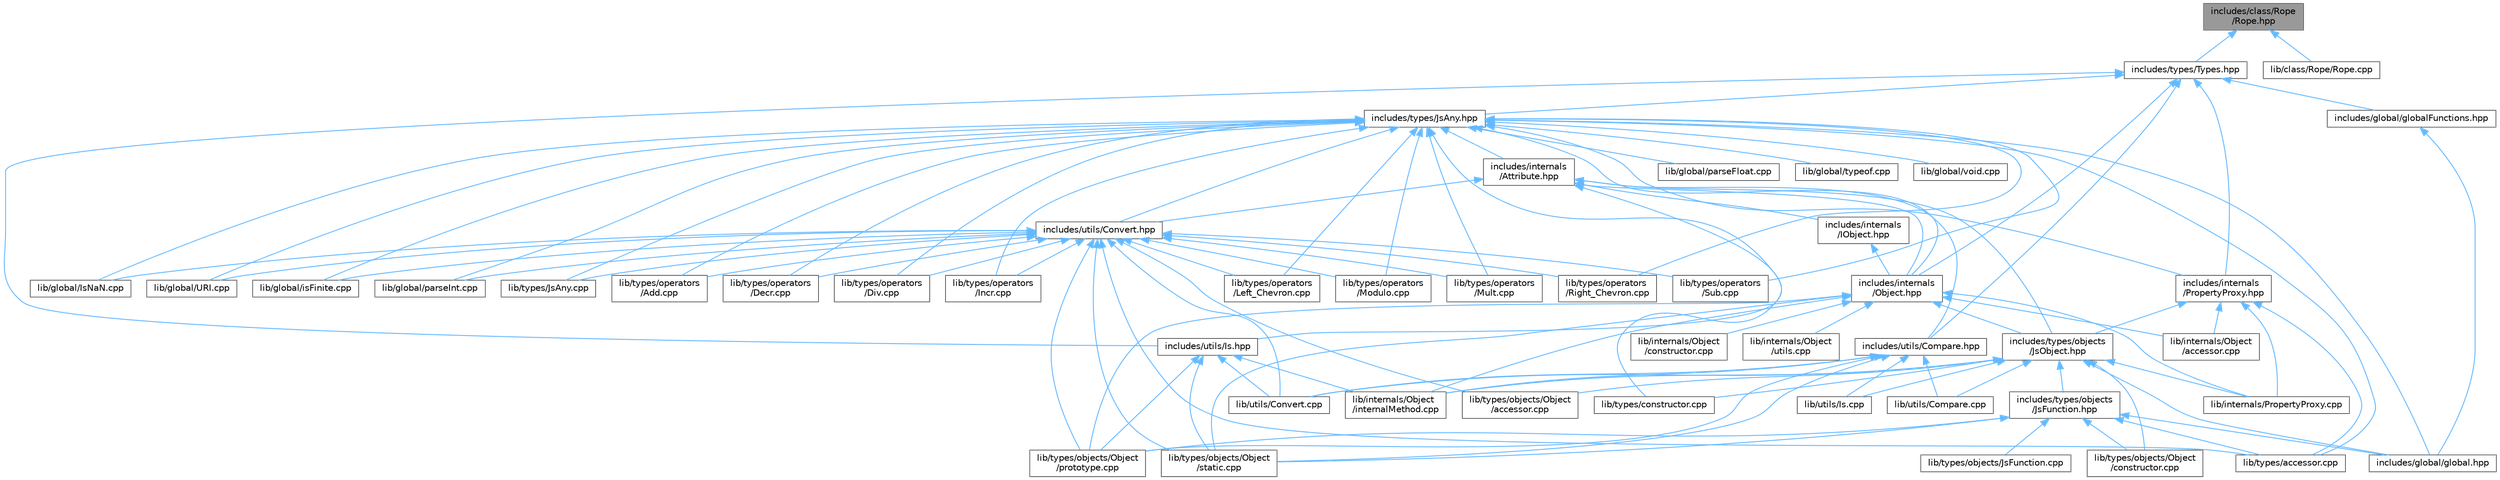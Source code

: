 digraph "includes/class/Rope/Rope.hpp"
{
 // LATEX_PDF_SIZE
  bgcolor="transparent";
  edge [fontname=Helvetica,fontsize=10,labelfontname=Helvetica,labelfontsize=10];
  node [fontname=Helvetica,fontsize=10,shape=box,height=0.2,width=0.4];
  Node1 [id="Node000001",label="includes/class/Rope\l/Rope.hpp",height=0.2,width=0.4,color="gray40", fillcolor="grey60", style="filled", fontcolor="black",tooltip=" "];
  Node1 -> Node2 [id="edge1_Node000001_Node000002",dir="back",color="steelblue1",style="solid",tooltip=" "];
  Node2 [id="Node000002",label="includes/types/Types.hpp",height=0.2,width=0.4,color="grey40", fillcolor="white", style="filled",URL="$Types_8hpp.html",tooltip=" "];
  Node2 -> Node3 [id="edge2_Node000002_Node000003",dir="back",color="steelblue1",style="solid",tooltip=" "];
  Node3 [id="Node000003",label="includes/global/globalFunctions.hpp",height=0.2,width=0.4,color="grey40", fillcolor="white", style="filled",URL="$globalFunctions_8hpp.html",tooltip=" "];
  Node3 -> Node4 [id="edge3_Node000003_Node000004",dir="back",color="steelblue1",style="solid",tooltip=" "];
  Node4 [id="Node000004",label="includes/global/global.hpp",height=0.2,width=0.4,color="grey40", fillcolor="white", style="filled",URL="$global_8hpp.html",tooltip=" "];
  Node2 -> Node5 [id="edge4_Node000002_Node000005",dir="back",color="steelblue1",style="solid",tooltip=" "];
  Node5 [id="Node000005",label="includes/internals\l/Object.hpp",height=0.2,width=0.4,color="grey40", fillcolor="white", style="filled",URL="$Object_8hpp.html",tooltip=" "];
  Node5 -> Node6 [id="edge5_Node000005_Node000006",dir="back",color="steelblue1",style="solid",tooltip=" "];
  Node6 [id="Node000006",label="includes/types/objects\l/JsObject.hpp",height=0.2,width=0.4,color="grey40", fillcolor="white", style="filled",URL="$JsObject_8hpp.html",tooltip=" "];
  Node6 -> Node4 [id="edge6_Node000006_Node000004",dir="back",color="steelblue1",style="solid",tooltip=" "];
  Node6 -> Node7 [id="edge7_Node000006_Node000007",dir="back",color="steelblue1",style="solid",tooltip=" "];
  Node7 [id="Node000007",label="includes/types/objects\l/JsFunction.hpp",height=0.2,width=0.4,color="grey40", fillcolor="white", style="filled",URL="$JsFunction_8hpp.html",tooltip=" "];
  Node7 -> Node4 [id="edge8_Node000007_Node000004",dir="back",color="steelblue1",style="solid",tooltip=" "];
  Node7 -> Node8 [id="edge9_Node000007_Node000008",dir="back",color="steelblue1",style="solid",tooltip=" "];
  Node8 [id="Node000008",label="lib/types/accessor.cpp",height=0.2,width=0.4,color="grey40", fillcolor="white", style="filled",URL="$types_2accessor_8cpp.html",tooltip=" "];
  Node7 -> Node9 [id="edge10_Node000007_Node000009",dir="back",color="steelblue1",style="solid",tooltip=" "];
  Node9 [id="Node000009",label="lib/types/objects/JsFunction.cpp",height=0.2,width=0.4,color="grey40", fillcolor="white", style="filled",URL="$JsFunction_8cpp.html",tooltip=" "];
  Node7 -> Node10 [id="edge11_Node000007_Node000010",dir="back",color="steelblue1",style="solid",tooltip=" "];
  Node10 [id="Node000010",label="lib/types/objects/Object\l/constructor.cpp",height=0.2,width=0.4,color="grey40", fillcolor="white", style="filled",URL="$types_2objects_2Object_2constructor_8cpp.html",tooltip=" "];
  Node7 -> Node11 [id="edge12_Node000007_Node000011",dir="back",color="steelblue1",style="solid",tooltip=" "];
  Node11 [id="Node000011",label="lib/types/objects/Object\l/prototype.cpp",height=0.2,width=0.4,color="grey40", fillcolor="white", style="filled",URL="$prototype_8cpp.html",tooltip=" "];
  Node7 -> Node12 [id="edge13_Node000007_Node000012",dir="back",color="steelblue1",style="solid",tooltip=" "];
  Node12 [id="Node000012",label="lib/types/objects/Object\l/static.cpp",height=0.2,width=0.4,color="grey40", fillcolor="white", style="filled",URL="$static_8cpp.html",tooltip=" "];
  Node6 -> Node13 [id="edge14_Node000006_Node000013",dir="back",color="steelblue1",style="solid",tooltip=" "];
  Node13 [id="Node000013",label="lib/internals/Object\l/internalMethod.cpp",height=0.2,width=0.4,color="grey40", fillcolor="white", style="filled",URL="$internalMethod_8cpp.html",tooltip=" "];
  Node6 -> Node14 [id="edge15_Node000006_Node000014",dir="back",color="steelblue1",style="solid",tooltip=" "];
  Node14 [id="Node000014",label="lib/internals/PropertyProxy.cpp",height=0.2,width=0.4,color="grey40", fillcolor="white", style="filled",URL="$PropertyProxy_8cpp.html",tooltip=" "];
  Node6 -> Node15 [id="edge16_Node000006_Node000015",dir="back",color="steelblue1",style="solid",tooltip=" "];
  Node15 [id="Node000015",label="lib/types/constructor.cpp",height=0.2,width=0.4,color="grey40", fillcolor="white", style="filled",URL="$types_2constructor_8cpp.html",tooltip=" "];
  Node6 -> Node16 [id="edge17_Node000006_Node000016",dir="back",color="steelblue1",style="solid",tooltip=" "];
  Node16 [id="Node000016",label="lib/types/objects/Object\l/accessor.cpp",height=0.2,width=0.4,color="grey40", fillcolor="white", style="filled",URL="$types_2objects_2Object_2accessor_8cpp.html",tooltip=" "];
  Node6 -> Node10 [id="edge18_Node000006_Node000010",dir="back",color="steelblue1",style="solid",tooltip=" "];
  Node6 -> Node17 [id="edge19_Node000006_Node000017",dir="back",color="steelblue1",style="solid",tooltip=" "];
  Node17 [id="Node000017",label="lib/utils/Compare.cpp",height=0.2,width=0.4,color="grey40", fillcolor="white", style="filled",URL="$Compare_8cpp.html",tooltip=" "];
  Node6 -> Node18 [id="edge20_Node000006_Node000018",dir="back",color="steelblue1",style="solid",tooltip=" "];
  Node18 [id="Node000018",label="lib/utils/Convert.cpp",height=0.2,width=0.4,color="grey40", fillcolor="white", style="filled",URL="$Convert_8cpp.html",tooltip=" "];
  Node6 -> Node19 [id="edge21_Node000006_Node000019",dir="back",color="steelblue1",style="solid",tooltip=" "];
  Node19 [id="Node000019",label="lib/utils/Is.cpp",height=0.2,width=0.4,color="grey40", fillcolor="white", style="filled",URL="$Is_8cpp.html",tooltip=" "];
  Node5 -> Node20 [id="edge22_Node000005_Node000020",dir="back",color="steelblue1",style="solid",tooltip=" "];
  Node20 [id="Node000020",label="lib/internals/Object\l/accessor.cpp",height=0.2,width=0.4,color="grey40", fillcolor="white", style="filled",URL="$internals_2Object_2accessor_8cpp.html",tooltip=" "];
  Node5 -> Node21 [id="edge23_Node000005_Node000021",dir="back",color="steelblue1",style="solid",tooltip=" "];
  Node21 [id="Node000021",label="lib/internals/Object\l/constructor.cpp",height=0.2,width=0.4,color="grey40", fillcolor="white", style="filled",URL="$internals_2Object_2constructor_8cpp.html",tooltip=" "];
  Node5 -> Node13 [id="edge24_Node000005_Node000013",dir="back",color="steelblue1",style="solid",tooltip=" "];
  Node5 -> Node22 [id="edge25_Node000005_Node000022",dir="back",color="steelblue1",style="solid",tooltip=" "];
  Node22 [id="Node000022",label="lib/internals/Object\l/utils.cpp",height=0.2,width=0.4,color="grey40", fillcolor="white", style="filled",URL="$utils_8cpp.html",tooltip=" "];
  Node5 -> Node14 [id="edge26_Node000005_Node000014",dir="back",color="steelblue1",style="solid",tooltip=" "];
  Node5 -> Node11 [id="edge27_Node000005_Node000011",dir="back",color="steelblue1",style="solid",tooltip=" "];
  Node5 -> Node12 [id="edge28_Node000005_Node000012",dir="back",color="steelblue1",style="solid",tooltip=" "];
  Node2 -> Node23 [id="edge29_Node000002_Node000023",dir="back",color="steelblue1",style="solid",tooltip=" "];
  Node23 [id="Node000023",label="includes/internals\l/PropertyProxy.hpp",height=0.2,width=0.4,color="grey40", fillcolor="white", style="filled",URL="$PropertyProxy_8hpp.html",tooltip=" "];
  Node23 -> Node6 [id="edge30_Node000023_Node000006",dir="back",color="steelblue1",style="solid",tooltip=" "];
  Node23 -> Node20 [id="edge31_Node000023_Node000020",dir="back",color="steelblue1",style="solid",tooltip=" "];
  Node23 -> Node14 [id="edge32_Node000023_Node000014",dir="back",color="steelblue1",style="solid",tooltip=" "];
  Node23 -> Node8 [id="edge33_Node000023_Node000008",dir="back",color="steelblue1",style="solid",tooltip=" "];
  Node2 -> Node24 [id="edge34_Node000002_Node000024",dir="back",color="steelblue1",style="solid",tooltip=" "];
  Node24 [id="Node000024",label="includes/types/JsAny.hpp",height=0.2,width=0.4,color="grey40", fillcolor="white", style="filled",URL="$JsAny_8hpp.html",tooltip=" "];
  Node24 -> Node4 [id="edge35_Node000024_Node000004",dir="back",color="steelblue1",style="solid",tooltip=" "];
  Node24 -> Node25 [id="edge36_Node000024_Node000025",dir="back",color="steelblue1",style="solid",tooltip=" "];
  Node25 [id="Node000025",label="includes/internals\l/Attribute.hpp",height=0.2,width=0.4,color="grey40", fillcolor="white", style="filled",URL="$Attribute_8hpp.html",tooltip=" "];
  Node25 -> Node26 [id="edge37_Node000025_Node000026",dir="back",color="steelblue1",style="solid",tooltip=" "];
  Node26 [id="Node000026",label="includes/internals\l/IObject.hpp",height=0.2,width=0.4,color="grey40", fillcolor="white", style="filled",URL="$IObject_8hpp.html",tooltip=" "];
  Node26 -> Node5 [id="edge38_Node000026_Node000005",dir="back",color="steelblue1",style="solid",tooltip=" "];
  Node25 -> Node5 [id="edge39_Node000025_Node000005",dir="back",color="steelblue1",style="solid",tooltip=" "];
  Node25 -> Node6 [id="edge40_Node000025_Node000006",dir="back",color="steelblue1",style="solid",tooltip=" "];
  Node25 -> Node27 [id="edge41_Node000025_Node000027",dir="back",color="steelblue1",style="solid",tooltip=" "];
  Node27 [id="Node000027",label="includes/utils/Compare.hpp",height=0.2,width=0.4,color="grey40", fillcolor="white", style="filled",URL="$Compare_8hpp.html",tooltip=" "];
  Node27 -> Node13 [id="edge42_Node000027_Node000013",dir="back",color="steelblue1",style="solid",tooltip=" "];
  Node27 -> Node11 [id="edge43_Node000027_Node000011",dir="back",color="steelblue1",style="solid",tooltip=" "];
  Node27 -> Node12 [id="edge44_Node000027_Node000012",dir="back",color="steelblue1",style="solid",tooltip=" "];
  Node27 -> Node17 [id="edge45_Node000027_Node000017",dir="back",color="steelblue1",style="solid",tooltip=" "];
  Node27 -> Node18 [id="edge46_Node000027_Node000018",dir="back",color="steelblue1",style="solid",tooltip=" "];
  Node27 -> Node19 [id="edge47_Node000027_Node000019",dir="back",color="steelblue1",style="solid",tooltip=" "];
  Node25 -> Node28 [id="edge48_Node000025_Node000028",dir="back",color="steelblue1",style="solid",tooltip=" "];
  Node28 [id="Node000028",label="includes/utils/Convert.hpp",height=0.2,width=0.4,color="grey40", fillcolor="white", style="filled",URL="$Convert_8hpp.html",tooltip=" "];
  Node28 -> Node29 [id="edge49_Node000028_Node000029",dir="back",color="steelblue1",style="solid",tooltip=" "];
  Node29 [id="Node000029",label="lib/global/IsNaN.cpp",height=0.2,width=0.4,color="grey40", fillcolor="white", style="filled",URL="$IsNaN_8cpp.html",tooltip=" "];
  Node28 -> Node30 [id="edge50_Node000028_Node000030",dir="back",color="steelblue1",style="solid",tooltip=" "];
  Node30 [id="Node000030",label="lib/global/URI.cpp",height=0.2,width=0.4,color="grey40", fillcolor="white", style="filled",URL="$URI_8cpp.html",tooltip=" "];
  Node28 -> Node31 [id="edge51_Node000028_Node000031",dir="back",color="steelblue1",style="solid",tooltip=" "];
  Node31 [id="Node000031",label="lib/global/isFinite.cpp",height=0.2,width=0.4,color="grey40", fillcolor="white", style="filled",URL="$isFinite_8cpp.html",tooltip=" "];
  Node28 -> Node32 [id="edge52_Node000028_Node000032",dir="back",color="steelblue1",style="solid",tooltip=" "];
  Node32 [id="Node000032",label="lib/global/parseInt.cpp",height=0.2,width=0.4,color="grey40", fillcolor="white", style="filled",URL="$parseInt_8cpp.html",tooltip=" "];
  Node28 -> Node33 [id="edge53_Node000028_Node000033",dir="back",color="steelblue1",style="solid",tooltip=" "];
  Node33 [id="Node000033",label="lib/types/JsAny.cpp",height=0.2,width=0.4,color="grey40", fillcolor="white", style="filled",URL="$JsAny_8cpp.html",tooltip=" "];
  Node28 -> Node8 [id="edge54_Node000028_Node000008",dir="back",color="steelblue1",style="solid",tooltip=" "];
  Node28 -> Node16 [id="edge55_Node000028_Node000016",dir="back",color="steelblue1",style="solid",tooltip=" "];
  Node28 -> Node11 [id="edge56_Node000028_Node000011",dir="back",color="steelblue1",style="solid",tooltip=" "];
  Node28 -> Node12 [id="edge57_Node000028_Node000012",dir="back",color="steelblue1",style="solid",tooltip=" "];
  Node28 -> Node34 [id="edge58_Node000028_Node000034",dir="back",color="steelblue1",style="solid",tooltip=" "];
  Node34 [id="Node000034",label="lib/types/operators\l/Add.cpp",height=0.2,width=0.4,color="grey40", fillcolor="white", style="filled",URL="$Add_8cpp.html",tooltip=" "];
  Node28 -> Node35 [id="edge59_Node000028_Node000035",dir="back",color="steelblue1",style="solid",tooltip=" "];
  Node35 [id="Node000035",label="lib/types/operators\l/Decr.cpp",height=0.2,width=0.4,color="grey40", fillcolor="white", style="filled",URL="$Decr_8cpp.html",tooltip=" "];
  Node28 -> Node36 [id="edge60_Node000028_Node000036",dir="back",color="steelblue1",style="solid",tooltip=" "];
  Node36 [id="Node000036",label="lib/types/operators\l/Div.cpp",height=0.2,width=0.4,color="grey40", fillcolor="white", style="filled",URL="$Div_8cpp.html",tooltip=" "];
  Node28 -> Node37 [id="edge61_Node000028_Node000037",dir="back",color="steelblue1",style="solid",tooltip=" "];
  Node37 [id="Node000037",label="lib/types/operators\l/Incr.cpp",height=0.2,width=0.4,color="grey40", fillcolor="white", style="filled",URL="$Incr_8cpp.html",tooltip=" "];
  Node28 -> Node38 [id="edge62_Node000028_Node000038",dir="back",color="steelblue1",style="solid",tooltip=" "];
  Node38 [id="Node000038",label="lib/types/operators\l/Left_Chevron.cpp",height=0.2,width=0.4,color="grey40", fillcolor="white", style="filled",URL="$Left__Chevron_8cpp.html",tooltip=" "];
  Node28 -> Node39 [id="edge63_Node000028_Node000039",dir="back",color="steelblue1",style="solid",tooltip=" "];
  Node39 [id="Node000039",label="lib/types/operators\l/Modulo.cpp",height=0.2,width=0.4,color="grey40", fillcolor="white", style="filled",URL="$Modulo_8cpp.html",tooltip=" "];
  Node28 -> Node40 [id="edge64_Node000028_Node000040",dir="back",color="steelblue1",style="solid",tooltip=" "];
  Node40 [id="Node000040",label="lib/types/operators\l/Mult.cpp",height=0.2,width=0.4,color="grey40", fillcolor="white", style="filled",URL="$Mult_8cpp.html",tooltip=" "];
  Node28 -> Node41 [id="edge65_Node000028_Node000041",dir="back",color="steelblue1",style="solid",tooltip=" "];
  Node41 [id="Node000041",label="lib/types/operators\l/Right_Chevron.cpp",height=0.2,width=0.4,color="grey40", fillcolor="white", style="filled",URL="$Right__Chevron_8cpp.html",tooltip=" "];
  Node28 -> Node42 [id="edge66_Node000028_Node000042",dir="back",color="steelblue1",style="solid",tooltip=" "];
  Node42 [id="Node000042",label="lib/types/operators\l/Sub.cpp",height=0.2,width=0.4,color="grey40", fillcolor="white", style="filled",URL="$Sub_8cpp.html",tooltip=" "];
  Node28 -> Node18 [id="edge67_Node000028_Node000018",dir="back",color="steelblue1",style="solid",tooltip=" "];
  Node25 -> Node43 [id="edge68_Node000025_Node000043",dir="back",color="steelblue1",style="solid",tooltip=" "];
  Node43 [id="Node000043",label="includes/utils/Is.hpp",height=0.2,width=0.4,color="grey40", fillcolor="white", style="filled",URL="$Is_8hpp.html",tooltip=" "];
  Node43 -> Node13 [id="edge69_Node000043_Node000013",dir="back",color="steelblue1",style="solid",tooltip=" "];
  Node43 -> Node11 [id="edge70_Node000043_Node000011",dir="back",color="steelblue1",style="solid",tooltip=" "];
  Node43 -> Node12 [id="edge71_Node000043_Node000012",dir="back",color="steelblue1",style="solid",tooltip=" "];
  Node43 -> Node18 [id="edge72_Node000043_Node000018",dir="back",color="steelblue1",style="solid",tooltip=" "];
  Node24 -> Node5 [id="edge73_Node000024_Node000005",dir="back",color="steelblue1",style="solid",tooltip=" "];
  Node24 -> Node23 [id="edge74_Node000024_Node000023",dir="back",color="steelblue1",style="solid",tooltip=" "];
  Node24 -> Node28 [id="edge75_Node000024_Node000028",dir="back",color="steelblue1",style="solid",tooltip=" "];
  Node24 -> Node29 [id="edge76_Node000024_Node000029",dir="back",color="steelblue1",style="solid",tooltip=" "];
  Node24 -> Node30 [id="edge77_Node000024_Node000030",dir="back",color="steelblue1",style="solid",tooltip=" "];
  Node24 -> Node31 [id="edge78_Node000024_Node000031",dir="back",color="steelblue1",style="solid",tooltip=" "];
  Node24 -> Node44 [id="edge79_Node000024_Node000044",dir="back",color="steelblue1",style="solid",tooltip=" "];
  Node44 [id="Node000044",label="lib/global/parseFloat.cpp",height=0.2,width=0.4,color="grey40", fillcolor="white", style="filled",URL="$parseFloat_8cpp.html",tooltip=" "];
  Node24 -> Node32 [id="edge80_Node000024_Node000032",dir="back",color="steelblue1",style="solid",tooltip=" "];
  Node24 -> Node45 [id="edge81_Node000024_Node000045",dir="back",color="steelblue1",style="solid",tooltip=" "];
  Node45 [id="Node000045",label="lib/global/typeof.cpp",height=0.2,width=0.4,color="grey40", fillcolor="white", style="filled",URL="$typeof_8cpp.html",tooltip=" "];
  Node24 -> Node46 [id="edge82_Node000024_Node000046",dir="back",color="steelblue1",style="solid",tooltip=" "];
  Node46 [id="Node000046",label="lib/global/void.cpp",height=0.2,width=0.4,color="grey40", fillcolor="white", style="filled",URL="$void_8cpp.html",tooltip=" "];
  Node24 -> Node33 [id="edge83_Node000024_Node000033",dir="back",color="steelblue1",style="solid",tooltip=" "];
  Node24 -> Node8 [id="edge84_Node000024_Node000008",dir="back",color="steelblue1",style="solid",tooltip=" "];
  Node24 -> Node15 [id="edge85_Node000024_Node000015",dir="back",color="steelblue1",style="solid",tooltip=" "];
  Node24 -> Node34 [id="edge86_Node000024_Node000034",dir="back",color="steelblue1",style="solid",tooltip=" "];
  Node24 -> Node35 [id="edge87_Node000024_Node000035",dir="back",color="steelblue1",style="solid",tooltip=" "];
  Node24 -> Node36 [id="edge88_Node000024_Node000036",dir="back",color="steelblue1",style="solid",tooltip=" "];
  Node24 -> Node37 [id="edge89_Node000024_Node000037",dir="back",color="steelblue1",style="solid",tooltip=" "];
  Node24 -> Node38 [id="edge90_Node000024_Node000038",dir="back",color="steelblue1",style="solid",tooltip=" "];
  Node24 -> Node39 [id="edge91_Node000024_Node000039",dir="back",color="steelblue1",style="solid",tooltip=" "];
  Node24 -> Node40 [id="edge92_Node000024_Node000040",dir="back",color="steelblue1",style="solid",tooltip=" "];
  Node24 -> Node41 [id="edge93_Node000024_Node000041",dir="back",color="steelblue1",style="solid",tooltip=" "];
  Node24 -> Node42 [id="edge94_Node000024_Node000042",dir="back",color="steelblue1",style="solid",tooltip=" "];
  Node2 -> Node27 [id="edge95_Node000002_Node000027",dir="back",color="steelblue1",style="solid",tooltip=" "];
  Node2 -> Node43 [id="edge96_Node000002_Node000043",dir="back",color="steelblue1",style="solid",tooltip=" "];
  Node1 -> Node47 [id="edge97_Node000001_Node000047",dir="back",color="steelblue1",style="solid",tooltip=" "];
  Node47 [id="Node000047",label="lib/class/Rope/Rope.cpp",height=0.2,width=0.4,color="grey40", fillcolor="white", style="filled",URL="$Rope_8cpp.html",tooltip=" "];
}
